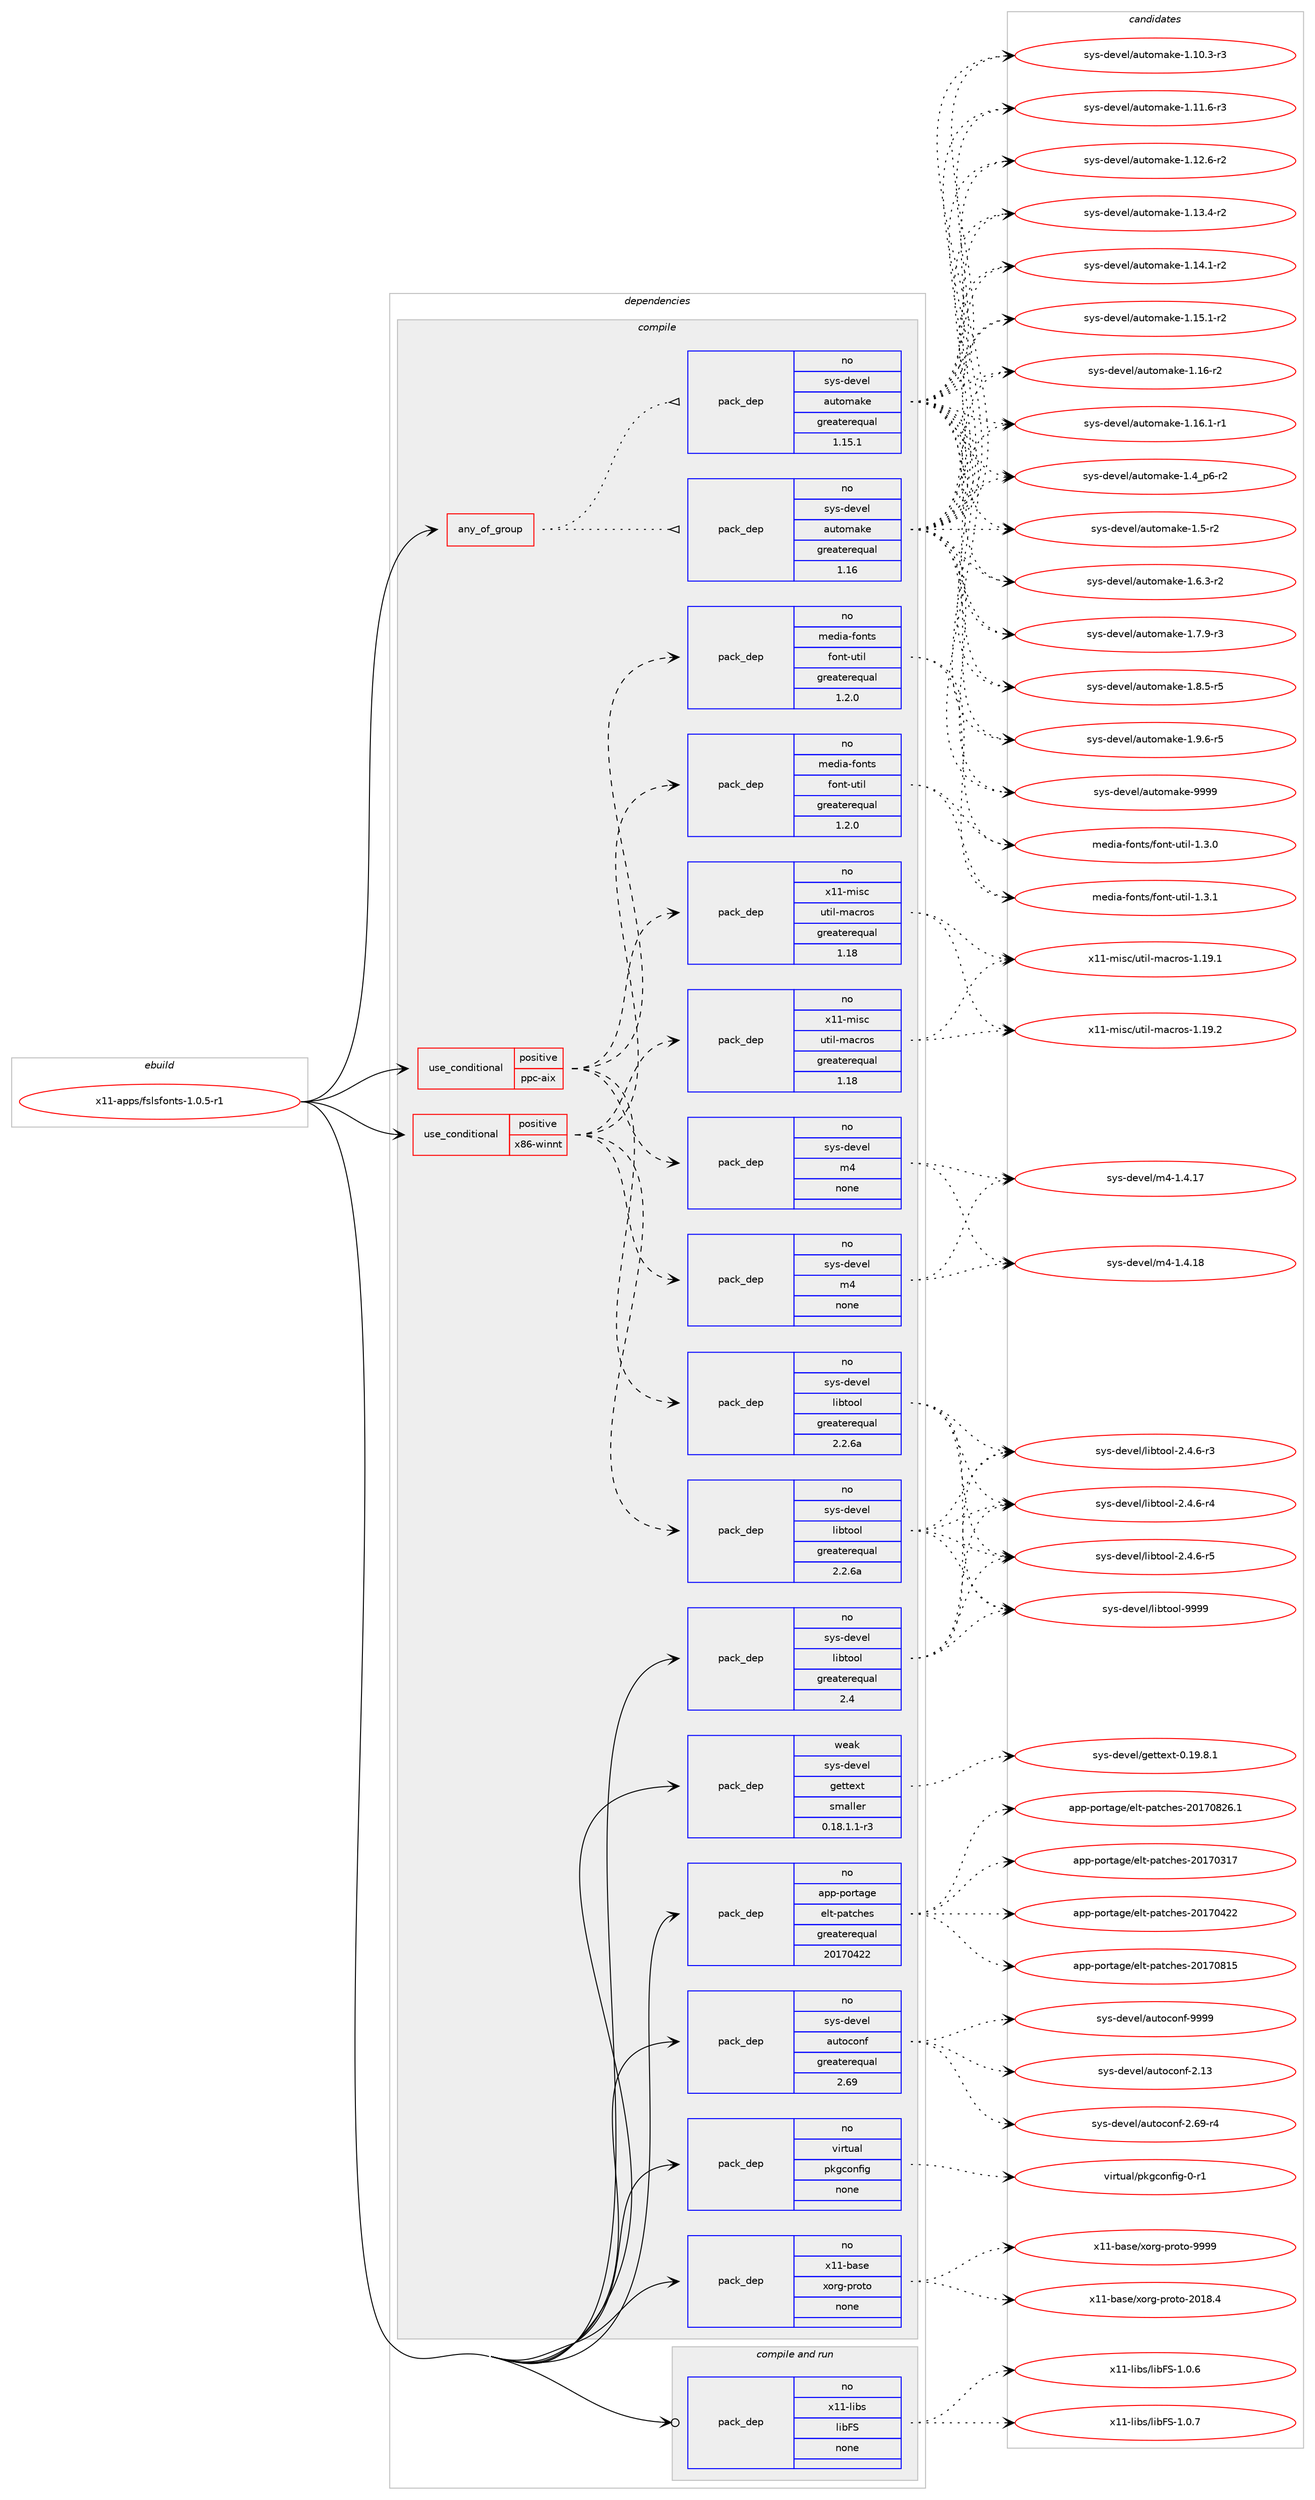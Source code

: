 digraph prolog {

# *************
# Graph options
# *************

newrank=true;
concentrate=true;
compound=true;
graph [rankdir=LR,fontname=Helvetica,fontsize=10,ranksep=1.5];#, ranksep=2.5, nodesep=0.2];
edge  [arrowhead=vee];
node  [fontname=Helvetica,fontsize=10];

# **********
# The ebuild
# **********

subgraph cluster_leftcol {
color=gray;
rank=same;
label=<<i>ebuild</i>>;
id [label="x11-apps/fslsfonts-1.0.5-r1", color=red, width=4, href="../x11-apps/fslsfonts-1.0.5-r1.svg"];
}

# ****************
# The dependencies
# ****************

subgraph cluster_midcol {
color=gray;
label=<<i>dependencies</i>>;
subgraph cluster_compile {
fillcolor="#eeeeee";
style=filled;
label=<<i>compile</i>>;
subgraph any109 {
dependency9286 [label=<<TABLE BORDER="0" CELLBORDER="1" CELLSPACING="0" CELLPADDING="4"><TR><TD CELLPADDING="10">any_of_group</TD></TR></TABLE>>, shape=none, color=red];subgraph pack8165 {
dependency9287 [label=<<TABLE BORDER="0" CELLBORDER="1" CELLSPACING="0" CELLPADDING="4" WIDTH="220"><TR><TD ROWSPAN="6" CELLPADDING="30">pack_dep</TD></TR><TR><TD WIDTH="110">no</TD></TR><TR><TD>sys-devel</TD></TR><TR><TD>automake</TD></TR><TR><TD>greaterequal</TD></TR><TR><TD>1.16</TD></TR></TABLE>>, shape=none, color=blue];
}
dependency9286:e -> dependency9287:w [weight=20,style="dotted",arrowhead="oinv"];
subgraph pack8166 {
dependency9288 [label=<<TABLE BORDER="0" CELLBORDER="1" CELLSPACING="0" CELLPADDING="4" WIDTH="220"><TR><TD ROWSPAN="6" CELLPADDING="30">pack_dep</TD></TR><TR><TD WIDTH="110">no</TD></TR><TR><TD>sys-devel</TD></TR><TR><TD>automake</TD></TR><TR><TD>greaterequal</TD></TR><TR><TD>1.15.1</TD></TR></TABLE>>, shape=none, color=blue];
}
dependency9286:e -> dependency9288:w [weight=20,style="dotted",arrowhead="oinv"];
}
id:e -> dependency9286:w [weight=20,style="solid",arrowhead="vee"];
subgraph cond1006 {
dependency9289 [label=<<TABLE BORDER="0" CELLBORDER="1" CELLSPACING="0" CELLPADDING="4"><TR><TD ROWSPAN="3" CELLPADDING="10">use_conditional</TD></TR><TR><TD>positive</TD></TR><TR><TD>ppc-aix</TD></TR></TABLE>>, shape=none, color=red];
subgraph pack8167 {
dependency9290 [label=<<TABLE BORDER="0" CELLBORDER="1" CELLSPACING="0" CELLPADDING="4" WIDTH="220"><TR><TD ROWSPAN="6" CELLPADDING="30">pack_dep</TD></TR><TR><TD WIDTH="110">no</TD></TR><TR><TD>sys-devel</TD></TR><TR><TD>libtool</TD></TR><TR><TD>greaterequal</TD></TR><TR><TD>2.2.6a</TD></TR></TABLE>>, shape=none, color=blue];
}
dependency9289:e -> dependency9290:w [weight=20,style="dashed",arrowhead="vee"];
subgraph pack8168 {
dependency9291 [label=<<TABLE BORDER="0" CELLBORDER="1" CELLSPACING="0" CELLPADDING="4" WIDTH="220"><TR><TD ROWSPAN="6" CELLPADDING="30">pack_dep</TD></TR><TR><TD WIDTH="110">no</TD></TR><TR><TD>sys-devel</TD></TR><TR><TD>m4</TD></TR><TR><TD>none</TD></TR><TR><TD></TD></TR></TABLE>>, shape=none, color=blue];
}
dependency9289:e -> dependency9291:w [weight=20,style="dashed",arrowhead="vee"];
subgraph pack8169 {
dependency9292 [label=<<TABLE BORDER="0" CELLBORDER="1" CELLSPACING="0" CELLPADDING="4" WIDTH="220"><TR><TD ROWSPAN="6" CELLPADDING="30">pack_dep</TD></TR><TR><TD WIDTH="110">no</TD></TR><TR><TD>x11-misc</TD></TR><TR><TD>util-macros</TD></TR><TR><TD>greaterequal</TD></TR><TR><TD>1.18</TD></TR></TABLE>>, shape=none, color=blue];
}
dependency9289:e -> dependency9292:w [weight=20,style="dashed",arrowhead="vee"];
subgraph pack8170 {
dependency9293 [label=<<TABLE BORDER="0" CELLBORDER="1" CELLSPACING="0" CELLPADDING="4" WIDTH="220"><TR><TD ROWSPAN="6" CELLPADDING="30">pack_dep</TD></TR><TR><TD WIDTH="110">no</TD></TR><TR><TD>media-fonts</TD></TR><TR><TD>font-util</TD></TR><TR><TD>greaterequal</TD></TR><TR><TD>1.2.0</TD></TR></TABLE>>, shape=none, color=blue];
}
dependency9289:e -> dependency9293:w [weight=20,style="dashed",arrowhead="vee"];
}
id:e -> dependency9289:w [weight=20,style="solid",arrowhead="vee"];
subgraph cond1007 {
dependency9294 [label=<<TABLE BORDER="0" CELLBORDER="1" CELLSPACING="0" CELLPADDING="4"><TR><TD ROWSPAN="3" CELLPADDING="10">use_conditional</TD></TR><TR><TD>positive</TD></TR><TR><TD>x86-winnt</TD></TR></TABLE>>, shape=none, color=red];
subgraph pack8171 {
dependency9295 [label=<<TABLE BORDER="0" CELLBORDER="1" CELLSPACING="0" CELLPADDING="4" WIDTH="220"><TR><TD ROWSPAN="6" CELLPADDING="30">pack_dep</TD></TR><TR><TD WIDTH="110">no</TD></TR><TR><TD>sys-devel</TD></TR><TR><TD>libtool</TD></TR><TR><TD>greaterequal</TD></TR><TR><TD>2.2.6a</TD></TR></TABLE>>, shape=none, color=blue];
}
dependency9294:e -> dependency9295:w [weight=20,style="dashed",arrowhead="vee"];
subgraph pack8172 {
dependency9296 [label=<<TABLE BORDER="0" CELLBORDER="1" CELLSPACING="0" CELLPADDING="4" WIDTH="220"><TR><TD ROWSPAN="6" CELLPADDING="30">pack_dep</TD></TR><TR><TD WIDTH="110">no</TD></TR><TR><TD>sys-devel</TD></TR><TR><TD>m4</TD></TR><TR><TD>none</TD></TR><TR><TD></TD></TR></TABLE>>, shape=none, color=blue];
}
dependency9294:e -> dependency9296:w [weight=20,style="dashed",arrowhead="vee"];
subgraph pack8173 {
dependency9297 [label=<<TABLE BORDER="0" CELLBORDER="1" CELLSPACING="0" CELLPADDING="4" WIDTH="220"><TR><TD ROWSPAN="6" CELLPADDING="30">pack_dep</TD></TR><TR><TD WIDTH="110">no</TD></TR><TR><TD>x11-misc</TD></TR><TR><TD>util-macros</TD></TR><TR><TD>greaterequal</TD></TR><TR><TD>1.18</TD></TR></TABLE>>, shape=none, color=blue];
}
dependency9294:e -> dependency9297:w [weight=20,style="dashed",arrowhead="vee"];
subgraph pack8174 {
dependency9298 [label=<<TABLE BORDER="0" CELLBORDER="1" CELLSPACING="0" CELLPADDING="4" WIDTH="220"><TR><TD ROWSPAN="6" CELLPADDING="30">pack_dep</TD></TR><TR><TD WIDTH="110">no</TD></TR><TR><TD>media-fonts</TD></TR><TR><TD>font-util</TD></TR><TR><TD>greaterequal</TD></TR><TR><TD>1.2.0</TD></TR></TABLE>>, shape=none, color=blue];
}
dependency9294:e -> dependency9298:w [weight=20,style="dashed",arrowhead="vee"];
}
id:e -> dependency9294:w [weight=20,style="solid",arrowhead="vee"];
subgraph pack8175 {
dependency9299 [label=<<TABLE BORDER="0" CELLBORDER="1" CELLSPACING="0" CELLPADDING="4" WIDTH="220"><TR><TD ROWSPAN="6" CELLPADDING="30">pack_dep</TD></TR><TR><TD WIDTH="110">no</TD></TR><TR><TD>app-portage</TD></TR><TR><TD>elt-patches</TD></TR><TR><TD>greaterequal</TD></TR><TR><TD>20170422</TD></TR></TABLE>>, shape=none, color=blue];
}
id:e -> dependency9299:w [weight=20,style="solid",arrowhead="vee"];
subgraph pack8176 {
dependency9300 [label=<<TABLE BORDER="0" CELLBORDER="1" CELLSPACING="0" CELLPADDING="4" WIDTH="220"><TR><TD ROWSPAN="6" CELLPADDING="30">pack_dep</TD></TR><TR><TD WIDTH="110">no</TD></TR><TR><TD>sys-devel</TD></TR><TR><TD>autoconf</TD></TR><TR><TD>greaterequal</TD></TR><TR><TD>2.69</TD></TR></TABLE>>, shape=none, color=blue];
}
id:e -> dependency9300:w [weight=20,style="solid",arrowhead="vee"];
subgraph pack8177 {
dependency9301 [label=<<TABLE BORDER="0" CELLBORDER="1" CELLSPACING="0" CELLPADDING="4" WIDTH="220"><TR><TD ROWSPAN="6" CELLPADDING="30">pack_dep</TD></TR><TR><TD WIDTH="110">no</TD></TR><TR><TD>sys-devel</TD></TR><TR><TD>libtool</TD></TR><TR><TD>greaterequal</TD></TR><TR><TD>2.4</TD></TR></TABLE>>, shape=none, color=blue];
}
id:e -> dependency9301:w [weight=20,style="solid",arrowhead="vee"];
subgraph pack8178 {
dependency9302 [label=<<TABLE BORDER="0" CELLBORDER="1" CELLSPACING="0" CELLPADDING="4" WIDTH="220"><TR><TD ROWSPAN="6" CELLPADDING="30">pack_dep</TD></TR><TR><TD WIDTH="110">no</TD></TR><TR><TD>virtual</TD></TR><TR><TD>pkgconfig</TD></TR><TR><TD>none</TD></TR><TR><TD></TD></TR></TABLE>>, shape=none, color=blue];
}
id:e -> dependency9302:w [weight=20,style="solid",arrowhead="vee"];
subgraph pack8179 {
dependency9303 [label=<<TABLE BORDER="0" CELLBORDER="1" CELLSPACING="0" CELLPADDING="4" WIDTH="220"><TR><TD ROWSPAN="6" CELLPADDING="30">pack_dep</TD></TR><TR><TD WIDTH="110">no</TD></TR><TR><TD>x11-base</TD></TR><TR><TD>xorg-proto</TD></TR><TR><TD>none</TD></TR><TR><TD></TD></TR></TABLE>>, shape=none, color=blue];
}
id:e -> dependency9303:w [weight=20,style="solid",arrowhead="vee"];
subgraph pack8180 {
dependency9304 [label=<<TABLE BORDER="0" CELLBORDER="1" CELLSPACING="0" CELLPADDING="4" WIDTH="220"><TR><TD ROWSPAN="6" CELLPADDING="30">pack_dep</TD></TR><TR><TD WIDTH="110">weak</TD></TR><TR><TD>sys-devel</TD></TR><TR><TD>gettext</TD></TR><TR><TD>smaller</TD></TR><TR><TD>0.18.1.1-r3</TD></TR></TABLE>>, shape=none, color=blue];
}
id:e -> dependency9304:w [weight=20,style="solid",arrowhead="vee"];
}
subgraph cluster_compileandrun {
fillcolor="#eeeeee";
style=filled;
label=<<i>compile and run</i>>;
subgraph pack8181 {
dependency9305 [label=<<TABLE BORDER="0" CELLBORDER="1" CELLSPACING="0" CELLPADDING="4" WIDTH="220"><TR><TD ROWSPAN="6" CELLPADDING="30">pack_dep</TD></TR><TR><TD WIDTH="110">no</TD></TR><TR><TD>x11-libs</TD></TR><TR><TD>libFS</TD></TR><TR><TD>none</TD></TR><TR><TD></TD></TR></TABLE>>, shape=none, color=blue];
}
id:e -> dependency9305:w [weight=20,style="solid",arrowhead="odotvee"];
}
subgraph cluster_run {
fillcolor="#eeeeee";
style=filled;
label=<<i>run</i>>;
}
}

# **************
# The candidates
# **************

subgraph cluster_choices {
rank=same;
color=gray;
label=<<i>candidates</i>>;

subgraph choice8165 {
color=black;
nodesep=1;
choice11512111545100101118101108479711711611110997107101454946494846514511451 [label="sys-devel/automake-1.10.3-r3", color=red, width=4,href="../sys-devel/automake-1.10.3-r3.svg"];
choice11512111545100101118101108479711711611110997107101454946494946544511451 [label="sys-devel/automake-1.11.6-r3", color=red, width=4,href="../sys-devel/automake-1.11.6-r3.svg"];
choice11512111545100101118101108479711711611110997107101454946495046544511450 [label="sys-devel/automake-1.12.6-r2", color=red, width=4,href="../sys-devel/automake-1.12.6-r2.svg"];
choice11512111545100101118101108479711711611110997107101454946495146524511450 [label="sys-devel/automake-1.13.4-r2", color=red, width=4,href="../sys-devel/automake-1.13.4-r2.svg"];
choice11512111545100101118101108479711711611110997107101454946495246494511450 [label="sys-devel/automake-1.14.1-r2", color=red, width=4,href="../sys-devel/automake-1.14.1-r2.svg"];
choice11512111545100101118101108479711711611110997107101454946495346494511450 [label="sys-devel/automake-1.15.1-r2", color=red, width=4,href="../sys-devel/automake-1.15.1-r2.svg"];
choice1151211154510010111810110847971171161111099710710145494649544511450 [label="sys-devel/automake-1.16-r2", color=red, width=4,href="../sys-devel/automake-1.16-r2.svg"];
choice11512111545100101118101108479711711611110997107101454946495446494511449 [label="sys-devel/automake-1.16.1-r1", color=red, width=4,href="../sys-devel/automake-1.16.1-r1.svg"];
choice115121115451001011181011084797117116111109971071014549465295112544511450 [label="sys-devel/automake-1.4_p6-r2", color=red, width=4,href="../sys-devel/automake-1.4_p6-r2.svg"];
choice11512111545100101118101108479711711611110997107101454946534511450 [label="sys-devel/automake-1.5-r2", color=red, width=4,href="../sys-devel/automake-1.5-r2.svg"];
choice115121115451001011181011084797117116111109971071014549465446514511450 [label="sys-devel/automake-1.6.3-r2", color=red, width=4,href="../sys-devel/automake-1.6.3-r2.svg"];
choice115121115451001011181011084797117116111109971071014549465546574511451 [label="sys-devel/automake-1.7.9-r3", color=red, width=4,href="../sys-devel/automake-1.7.9-r3.svg"];
choice115121115451001011181011084797117116111109971071014549465646534511453 [label="sys-devel/automake-1.8.5-r5", color=red, width=4,href="../sys-devel/automake-1.8.5-r5.svg"];
choice115121115451001011181011084797117116111109971071014549465746544511453 [label="sys-devel/automake-1.9.6-r5", color=red, width=4,href="../sys-devel/automake-1.9.6-r5.svg"];
choice115121115451001011181011084797117116111109971071014557575757 [label="sys-devel/automake-9999", color=red, width=4,href="../sys-devel/automake-9999.svg"];
dependency9287:e -> choice11512111545100101118101108479711711611110997107101454946494846514511451:w [style=dotted,weight="100"];
dependency9287:e -> choice11512111545100101118101108479711711611110997107101454946494946544511451:w [style=dotted,weight="100"];
dependency9287:e -> choice11512111545100101118101108479711711611110997107101454946495046544511450:w [style=dotted,weight="100"];
dependency9287:e -> choice11512111545100101118101108479711711611110997107101454946495146524511450:w [style=dotted,weight="100"];
dependency9287:e -> choice11512111545100101118101108479711711611110997107101454946495246494511450:w [style=dotted,weight="100"];
dependency9287:e -> choice11512111545100101118101108479711711611110997107101454946495346494511450:w [style=dotted,weight="100"];
dependency9287:e -> choice1151211154510010111810110847971171161111099710710145494649544511450:w [style=dotted,weight="100"];
dependency9287:e -> choice11512111545100101118101108479711711611110997107101454946495446494511449:w [style=dotted,weight="100"];
dependency9287:e -> choice115121115451001011181011084797117116111109971071014549465295112544511450:w [style=dotted,weight="100"];
dependency9287:e -> choice11512111545100101118101108479711711611110997107101454946534511450:w [style=dotted,weight="100"];
dependency9287:e -> choice115121115451001011181011084797117116111109971071014549465446514511450:w [style=dotted,weight="100"];
dependency9287:e -> choice115121115451001011181011084797117116111109971071014549465546574511451:w [style=dotted,weight="100"];
dependency9287:e -> choice115121115451001011181011084797117116111109971071014549465646534511453:w [style=dotted,weight="100"];
dependency9287:e -> choice115121115451001011181011084797117116111109971071014549465746544511453:w [style=dotted,weight="100"];
dependency9287:e -> choice115121115451001011181011084797117116111109971071014557575757:w [style=dotted,weight="100"];
}
subgraph choice8166 {
color=black;
nodesep=1;
choice11512111545100101118101108479711711611110997107101454946494846514511451 [label="sys-devel/automake-1.10.3-r3", color=red, width=4,href="../sys-devel/automake-1.10.3-r3.svg"];
choice11512111545100101118101108479711711611110997107101454946494946544511451 [label="sys-devel/automake-1.11.6-r3", color=red, width=4,href="../sys-devel/automake-1.11.6-r3.svg"];
choice11512111545100101118101108479711711611110997107101454946495046544511450 [label="sys-devel/automake-1.12.6-r2", color=red, width=4,href="../sys-devel/automake-1.12.6-r2.svg"];
choice11512111545100101118101108479711711611110997107101454946495146524511450 [label="sys-devel/automake-1.13.4-r2", color=red, width=4,href="../sys-devel/automake-1.13.4-r2.svg"];
choice11512111545100101118101108479711711611110997107101454946495246494511450 [label="sys-devel/automake-1.14.1-r2", color=red, width=4,href="../sys-devel/automake-1.14.1-r2.svg"];
choice11512111545100101118101108479711711611110997107101454946495346494511450 [label="sys-devel/automake-1.15.1-r2", color=red, width=4,href="../sys-devel/automake-1.15.1-r2.svg"];
choice1151211154510010111810110847971171161111099710710145494649544511450 [label="sys-devel/automake-1.16-r2", color=red, width=4,href="../sys-devel/automake-1.16-r2.svg"];
choice11512111545100101118101108479711711611110997107101454946495446494511449 [label="sys-devel/automake-1.16.1-r1", color=red, width=4,href="../sys-devel/automake-1.16.1-r1.svg"];
choice115121115451001011181011084797117116111109971071014549465295112544511450 [label="sys-devel/automake-1.4_p6-r2", color=red, width=4,href="../sys-devel/automake-1.4_p6-r2.svg"];
choice11512111545100101118101108479711711611110997107101454946534511450 [label="sys-devel/automake-1.5-r2", color=red, width=4,href="../sys-devel/automake-1.5-r2.svg"];
choice115121115451001011181011084797117116111109971071014549465446514511450 [label="sys-devel/automake-1.6.3-r2", color=red, width=4,href="../sys-devel/automake-1.6.3-r2.svg"];
choice115121115451001011181011084797117116111109971071014549465546574511451 [label="sys-devel/automake-1.7.9-r3", color=red, width=4,href="../sys-devel/automake-1.7.9-r3.svg"];
choice115121115451001011181011084797117116111109971071014549465646534511453 [label="sys-devel/automake-1.8.5-r5", color=red, width=4,href="../sys-devel/automake-1.8.5-r5.svg"];
choice115121115451001011181011084797117116111109971071014549465746544511453 [label="sys-devel/automake-1.9.6-r5", color=red, width=4,href="../sys-devel/automake-1.9.6-r5.svg"];
choice115121115451001011181011084797117116111109971071014557575757 [label="sys-devel/automake-9999", color=red, width=4,href="../sys-devel/automake-9999.svg"];
dependency9288:e -> choice11512111545100101118101108479711711611110997107101454946494846514511451:w [style=dotted,weight="100"];
dependency9288:e -> choice11512111545100101118101108479711711611110997107101454946494946544511451:w [style=dotted,weight="100"];
dependency9288:e -> choice11512111545100101118101108479711711611110997107101454946495046544511450:w [style=dotted,weight="100"];
dependency9288:e -> choice11512111545100101118101108479711711611110997107101454946495146524511450:w [style=dotted,weight="100"];
dependency9288:e -> choice11512111545100101118101108479711711611110997107101454946495246494511450:w [style=dotted,weight="100"];
dependency9288:e -> choice11512111545100101118101108479711711611110997107101454946495346494511450:w [style=dotted,weight="100"];
dependency9288:e -> choice1151211154510010111810110847971171161111099710710145494649544511450:w [style=dotted,weight="100"];
dependency9288:e -> choice11512111545100101118101108479711711611110997107101454946495446494511449:w [style=dotted,weight="100"];
dependency9288:e -> choice115121115451001011181011084797117116111109971071014549465295112544511450:w [style=dotted,weight="100"];
dependency9288:e -> choice11512111545100101118101108479711711611110997107101454946534511450:w [style=dotted,weight="100"];
dependency9288:e -> choice115121115451001011181011084797117116111109971071014549465446514511450:w [style=dotted,weight="100"];
dependency9288:e -> choice115121115451001011181011084797117116111109971071014549465546574511451:w [style=dotted,weight="100"];
dependency9288:e -> choice115121115451001011181011084797117116111109971071014549465646534511453:w [style=dotted,weight="100"];
dependency9288:e -> choice115121115451001011181011084797117116111109971071014549465746544511453:w [style=dotted,weight="100"];
dependency9288:e -> choice115121115451001011181011084797117116111109971071014557575757:w [style=dotted,weight="100"];
}
subgraph choice8167 {
color=black;
nodesep=1;
choice1151211154510010111810110847108105981161111111084550465246544511451 [label="sys-devel/libtool-2.4.6-r3", color=red, width=4,href="../sys-devel/libtool-2.4.6-r3.svg"];
choice1151211154510010111810110847108105981161111111084550465246544511452 [label="sys-devel/libtool-2.4.6-r4", color=red, width=4,href="../sys-devel/libtool-2.4.6-r4.svg"];
choice1151211154510010111810110847108105981161111111084550465246544511453 [label="sys-devel/libtool-2.4.6-r5", color=red, width=4,href="../sys-devel/libtool-2.4.6-r5.svg"];
choice1151211154510010111810110847108105981161111111084557575757 [label="sys-devel/libtool-9999", color=red, width=4,href="../sys-devel/libtool-9999.svg"];
dependency9290:e -> choice1151211154510010111810110847108105981161111111084550465246544511451:w [style=dotted,weight="100"];
dependency9290:e -> choice1151211154510010111810110847108105981161111111084550465246544511452:w [style=dotted,weight="100"];
dependency9290:e -> choice1151211154510010111810110847108105981161111111084550465246544511453:w [style=dotted,weight="100"];
dependency9290:e -> choice1151211154510010111810110847108105981161111111084557575757:w [style=dotted,weight="100"];
}
subgraph choice8168 {
color=black;
nodesep=1;
choice11512111545100101118101108471095245494652464955 [label="sys-devel/m4-1.4.17", color=red, width=4,href="../sys-devel/m4-1.4.17.svg"];
choice11512111545100101118101108471095245494652464956 [label="sys-devel/m4-1.4.18", color=red, width=4,href="../sys-devel/m4-1.4.18.svg"];
dependency9291:e -> choice11512111545100101118101108471095245494652464955:w [style=dotted,weight="100"];
dependency9291:e -> choice11512111545100101118101108471095245494652464956:w [style=dotted,weight="100"];
}
subgraph choice8169 {
color=black;
nodesep=1;
choice120494945109105115994711711610510845109979911411111545494649574649 [label="x11-misc/util-macros-1.19.1", color=red, width=4,href="../x11-misc/util-macros-1.19.1.svg"];
choice120494945109105115994711711610510845109979911411111545494649574650 [label="x11-misc/util-macros-1.19.2", color=red, width=4,href="../x11-misc/util-macros-1.19.2.svg"];
dependency9292:e -> choice120494945109105115994711711610510845109979911411111545494649574649:w [style=dotted,weight="100"];
dependency9292:e -> choice120494945109105115994711711610510845109979911411111545494649574650:w [style=dotted,weight="100"];
}
subgraph choice8170 {
color=black;
nodesep=1;
choice10910110010597451021111101161154710211111011645117116105108454946514648 [label="media-fonts/font-util-1.3.0", color=red, width=4,href="../media-fonts/font-util-1.3.0.svg"];
choice10910110010597451021111101161154710211111011645117116105108454946514649 [label="media-fonts/font-util-1.3.1", color=red, width=4,href="../media-fonts/font-util-1.3.1.svg"];
dependency9293:e -> choice10910110010597451021111101161154710211111011645117116105108454946514648:w [style=dotted,weight="100"];
dependency9293:e -> choice10910110010597451021111101161154710211111011645117116105108454946514649:w [style=dotted,weight="100"];
}
subgraph choice8171 {
color=black;
nodesep=1;
choice1151211154510010111810110847108105981161111111084550465246544511451 [label="sys-devel/libtool-2.4.6-r3", color=red, width=4,href="../sys-devel/libtool-2.4.6-r3.svg"];
choice1151211154510010111810110847108105981161111111084550465246544511452 [label="sys-devel/libtool-2.4.6-r4", color=red, width=4,href="../sys-devel/libtool-2.4.6-r4.svg"];
choice1151211154510010111810110847108105981161111111084550465246544511453 [label="sys-devel/libtool-2.4.6-r5", color=red, width=4,href="../sys-devel/libtool-2.4.6-r5.svg"];
choice1151211154510010111810110847108105981161111111084557575757 [label="sys-devel/libtool-9999", color=red, width=4,href="../sys-devel/libtool-9999.svg"];
dependency9295:e -> choice1151211154510010111810110847108105981161111111084550465246544511451:w [style=dotted,weight="100"];
dependency9295:e -> choice1151211154510010111810110847108105981161111111084550465246544511452:w [style=dotted,weight="100"];
dependency9295:e -> choice1151211154510010111810110847108105981161111111084550465246544511453:w [style=dotted,weight="100"];
dependency9295:e -> choice1151211154510010111810110847108105981161111111084557575757:w [style=dotted,weight="100"];
}
subgraph choice8172 {
color=black;
nodesep=1;
choice11512111545100101118101108471095245494652464955 [label="sys-devel/m4-1.4.17", color=red, width=4,href="../sys-devel/m4-1.4.17.svg"];
choice11512111545100101118101108471095245494652464956 [label="sys-devel/m4-1.4.18", color=red, width=4,href="../sys-devel/m4-1.4.18.svg"];
dependency9296:e -> choice11512111545100101118101108471095245494652464955:w [style=dotted,weight="100"];
dependency9296:e -> choice11512111545100101118101108471095245494652464956:w [style=dotted,weight="100"];
}
subgraph choice8173 {
color=black;
nodesep=1;
choice120494945109105115994711711610510845109979911411111545494649574649 [label="x11-misc/util-macros-1.19.1", color=red, width=4,href="../x11-misc/util-macros-1.19.1.svg"];
choice120494945109105115994711711610510845109979911411111545494649574650 [label="x11-misc/util-macros-1.19.2", color=red, width=4,href="../x11-misc/util-macros-1.19.2.svg"];
dependency9297:e -> choice120494945109105115994711711610510845109979911411111545494649574649:w [style=dotted,weight="100"];
dependency9297:e -> choice120494945109105115994711711610510845109979911411111545494649574650:w [style=dotted,weight="100"];
}
subgraph choice8174 {
color=black;
nodesep=1;
choice10910110010597451021111101161154710211111011645117116105108454946514648 [label="media-fonts/font-util-1.3.0", color=red, width=4,href="../media-fonts/font-util-1.3.0.svg"];
choice10910110010597451021111101161154710211111011645117116105108454946514649 [label="media-fonts/font-util-1.3.1", color=red, width=4,href="../media-fonts/font-util-1.3.1.svg"];
dependency9298:e -> choice10910110010597451021111101161154710211111011645117116105108454946514648:w [style=dotted,weight="100"];
dependency9298:e -> choice10910110010597451021111101161154710211111011645117116105108454946514649:w [style=dotted,weight="100"];
}
subgraph choice8175 {
color=black;
nodesep=1;
choice97112112451121111141169710310147101108116451129711699104101115455048495548514955 [label="app-portage/elt-patches-20170317", color=red, width=4,href="../app-portage/elt-patches-20170317.svg"];
choice97112112451121111141169710310147101108116451129711699104101115455048495548525050 [label="app-portage/elt-patches-20170422", color=red, width=4,href="../app-portage/elt-patches-20170422.svg"];
choice97112112451121111141169710310147101108116451129711699104101115455048495548564953 [label="app-portage/elt-patches-20170815", color=red, width=4,href="../app-portage/elt-patches-20170815.svg"];
choice971121124511211111411697103101471011081164511297116991041011154550484955485650544649 [label="app-portage/elt-patches-20170826.1", color=red, width=4,href="../app-portage/elt-patches-20170826.1.svg"];
dependency9299:e -> choice97112112451121111141169710310147101108116451129711699104101115455048495548514955:w [style=dotted,weight="100"];
dependency9299:e -> choice97112112451121111141169710310147101108116451129711699104101115455048495548525050:w [style=dotted,weight="100"];
dependency9299:e -> choice97112112451121111141169710310147101108116451129711699104101115455048495548564953:w [style=dotted,weight="100"];
dependency9299:e -> choice971121124511211111411697103101471011081164511297116991041011154550484955485650544649:w [style=dotted,weight="100"];
}
subgraph choice8176 {
color=black;
nodesep=1;
choice115121115451001011181011084797117116111991111101024550464951 [label="sys-devel/autoconf-2.13", color=red, width=4,href="../sys-devel/autoconf-2.13.svg"];
choice1151211154510010111810110847971171161119911111010245504654574511452 [label="sys-devel/autoconf-2.69-r4", color=red, width=4,href="../sys-devel/autoconf-2.69-r4.svg"];
choice115121115451001011181011084797117116111991111101024557575757 [label="sys-devel/autoconf-9999", color=red, width=4,href="../sys-devel/autoconf-9999.svg"];
dependency9300:e -> choice115121115451001011181011084797117116111991111101024550464951:w [style=dotted,weight="100"];
dependency9300:e -> choice1151211154510010111810110847971171161119911111010245504654574511452:w [style=dotted,weight="100"];
dependency9300:e -> choice115121115451001011181011084797117116111991111101024557575757:w [style=dotted,weight="100"];
}
subgraph choice8177 {
color=black;
nodesep=1;
choice1151211154510010111810110847108105981161111111084550465246544511451 [label="sys-devel/libtool-2.4.6-r3", color=red, width=4,href="../sys-devel/libtool-2.4.6-r3.svg"];
choice1151211154510010111810110847108105981161111111084550465246544511452 [label="sys-devel/libtool-2.4.6-r4", color=red, width=4,href="../sys-devel/libtool-2.4.6-r4.svg"];
choice1151211154510010111810110847108105981161111111084550465246544511453 [label="sys-devel/libtool-2.4.6-r5", color=red, width=4,href="../sys-devel/libtool-2.4.6-r5.svg"];
choice1151211154510010111810110847108105981161111111084557575757 [label="sys-devel/libtool-9999", color=red, width=4,href="../sys-devel/libtool-9999.svg"];
dependency9301:e -> choice1151211154510010111810110847108105981161111111084550465246544511451:w [style=dotted,weight="100"];
dependency9301:e -> choice1151211154510010111810110847108105981161111111084550465246544511452:w [style=dotted,weight="100"];
dependency9301:e -> choice1151211154510010111810110847108105981161111111084550465246544511453:w [style=dotted,weight="100"];
dependency9301:e -> choice1151211154510010111810110847108105981161111111084557575757:w [style=dotted,weight="100"];
}
subgraph choice8178 {
color=black;
nodesep=1;
choice11810511411611797108471121071039911111010210510345484511449 [label="virtual/pkgconfig-0-r1", color=red, width=4,href="../virtual/pkgconfig-0-r1.svg"];
dependency9302:e -> choice11810511411611797108471121071039911111010210510345484511449:w [style=dotted,weight="100"];
}
subgraph choice8179 {
color=black;
nodesep=1;
choice1204949459897115101471201111141034511211411111611145504849564652 [label="x11-base/xorg-proto-2018.4", color=red, width=4,href="../x11-base/xorg-proto-2018.4.svg"];
choice120494945989711510147120111114103451121141111161114557575757 [label="x11-base/xorg-proto-9999", color=red, width=4,href="../x11-base/xorg-proto-9999.svg"];
dependency9303:e -> choice1204949459897115101471201111141034511211411111611145504849564652:w [style=dotted,weight="100"];
dependency9303:e -> choice120494945989711510147120111114103451121141111161114557575757:w [style=dotted,weight="100"];
}
subgraph choice8180 {
color=black;
nodesep=1;
choice1151211154510010111810110847103101116116101120116454846495746564649 [label="sys-devel/gettext-0.19.8.1", color=red, width=4,href="../sys-devel/gettext-0.19.8.1.svg"];
dependency9304:e -> choice1151211154510010111810110847103101116116101120116454846495746564649:w [style=dotted,weight="100"];
}
subgraph choice8181 {
color=black;
nodesep=1;
choice1204949451081059811547108105987083454946484654 [label="x11-libs/libFS-1.0.6", color=red, width=4,href="../x11-libs/libFS-1.0.6.svg"];
choice1204949451081059811547108105987083454946484655 [label="x11-libs/libFS-1.0.7", color=red, width=4,href="../x11-libs/libFS-1.0.7.svg"];
dependency9305:e -> choice1204949451081059811547108105987083454946484654:w [style=dotted,weight="100"];
dependency9305:e -> choice1204949451081059811547108105987083454946484655:w [style=dotted,weight="100"];
}
}

}
